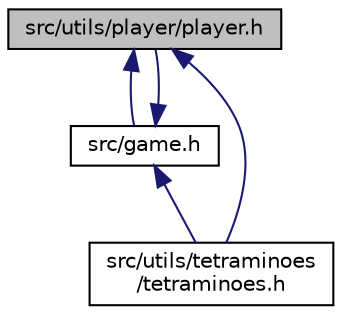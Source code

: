 digraph "src/utils/player/player.h"
{
 // LATEX_PDF_SIZE
  edge [fontname="Helvetica",fontsize="10",labelfontname="Helvetica",labelfontsize="10"];
  node [fontname="Helvetica",fontsize="10",shape=record];
  Node1 [label="src/utils/player/player.h",height=0.2,width=0.4,color="black", fillcolor="grey75", style="filled", fontcolor="black",tooltip="Libreria per la gestione dei giocatori."];
  Node1 -> Node2 [dir="back",color="midnightblue",fontsize="10",style="solid",fontname="Helvetica"];
  Node2 [label="src/game.h",height=0.2,width=0.4,color="black", fillcolor="white", style="filled",URL="$game_8h.html",tooltip="Libreria per la gestione del gioco X-Tetris."];
  Node2 -> Node1 [dir="back",color="midnightblue",fontsize="10",style="solid",fontname="Helvetica"];
  Node2 -> Node3 [dir="back",color="midnightblue",fontsize="10",style="solid",fontname="Helvetica"];
  Node3 [label="src/utils/tetraminoes\l/tetraminoes.h",height=0.2,width=0.4,color="black", fillcolor="white", style="filled",URL="$tetraminoes_8h.html",tooltip="Libreria per la gestione dei tetramini (movimenti, rotazione, ecc)."];
  Node1 -> Node3 [dir="back",color="midnightblue",fontsize="10",style="solid",fontname="Helvetica"];
}
